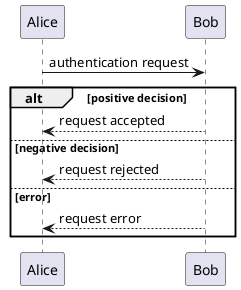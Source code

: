 @startuml
Alice -> Bob: authentication request
alt positive decision
    Alice <-- Bob: request accepted
else negative decision
    Alice <-- Bob: request rejected
else error
    Alice <-- Bob: request error
end
@enduml
